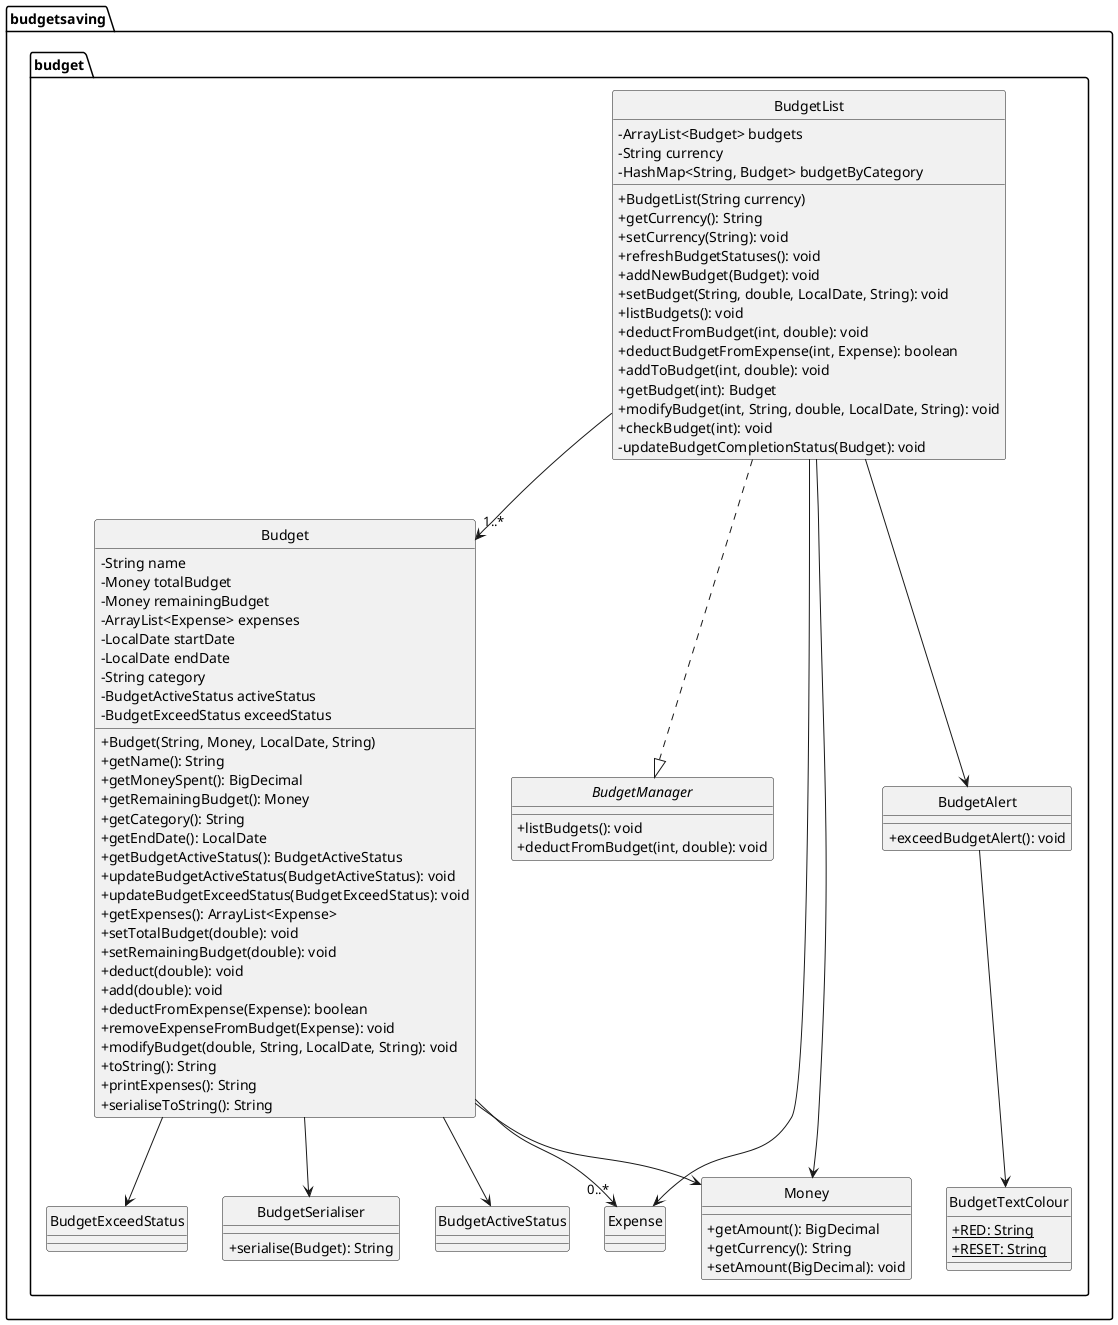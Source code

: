 @startuml

hide circle
skinparam classAttributeIconSize 0

package "budgetsaving.budget" {

    ' ========== Class: BudgetList ==========
    class BudgetList {
        - ArrayList<Budget> budgets
        - String currency
        - HashMap<String, Budget> budgetByCategory

        + BudgetList(String currency)
        + getCurrency(): String
        + setCurrency(String): void
        + refreshBudgetStatuses(): void
        + addNewBudget(Budget): void
        + setBudget(String, double, LocalDate, String): void
        + listBudgets(): void
        + deductFromBudget(int, double): void
        + deductBudgetFromExpense(int, Expense): boolean
        + addToBudget(int, double): void
        + getBudget(int): Budget
        + modifyBudget(int, String, double, LocalDate, String): void
        + checkBudget(int): void
        - updateBudgetCompletionStatus(Budget): void
    }

    ' ========== Class: Budget ==========
    class Budget {
        - String name
        - Money totalBudget
        - Money remainingBudget
        - ArrayList<Expense> expenses
        - LocalDate startDate
        - LocalDate endDate
        - String category
        - BudgetActiveStatus activeStatus
        - BudgetExceedStatus exceedStatus

        + Budget(String, Money, LocalDate, String)
        + getName(): String
        + getMoneySpent(): BigDecimal
        + getRemainingBudget(): Money
        + getCategory(): String
        + getEndDate(): LocalDate
        + getBudgetActiveStatus(): BudgetActiveStatus
        + updateBudgetActiveStatus(BudgetActiveStatus): void
        + updateBudgetExceedStatus(BudgetExceedStatus): void
        + getExpenses(): ArrayList<Expense>
        + setTotalBudget(double): void
        + setRemainingBudget(double): void
        + deduct(double): void
        + add(double): void
        + deductFromExpense(Expense): boolean
        + removeExpenseFromBudget(Expense): void
        + modifyBudget(double, String, LocalDate, String): void
        + toString(): String
        + printExpenses(): String
        + serialiseToString(): String
    }

    ' ========== Interface: BudgetManager ==========
    interface BudgetManager {
        + listBudgets(): void
        + deductFromBudget(int, double): void
    }

    ' ========== Supporting Classes ==========
    class Expense
    class Money {
        + getAmount(): BigDecimal
        + getCurrency(): String
        + setAmount(BigDecimal): void
    }

    enum BudgetActiveStatus
    enum BudgetExceedStatus

    class BudgetSerialiser {
        + serialise(Budget): String
    }

    class BudgetAlert {
        + exceedBudgetAlert(): void
    }

    class BudgetTextColour {
        {static} + RED: String
        {static} + RESET: String
    }

    ' ========== Relationships ==========
    BudgetList ..|> BudgetManager
    BudgetList --> "1..*" Budget
    BudgetList --> BudgetAlert
    BudgetList --> Expense
    BudgetList --> Money

    Budget --> "0..*" Expense
    Budget --> Money
    Budget --> BudgetActiveStatus
    Budget --> BudgetExceedStatus
    Budget --> BudgetSerialiser

    BudgetAlert --> BudgetTextColour
}
@enduml

